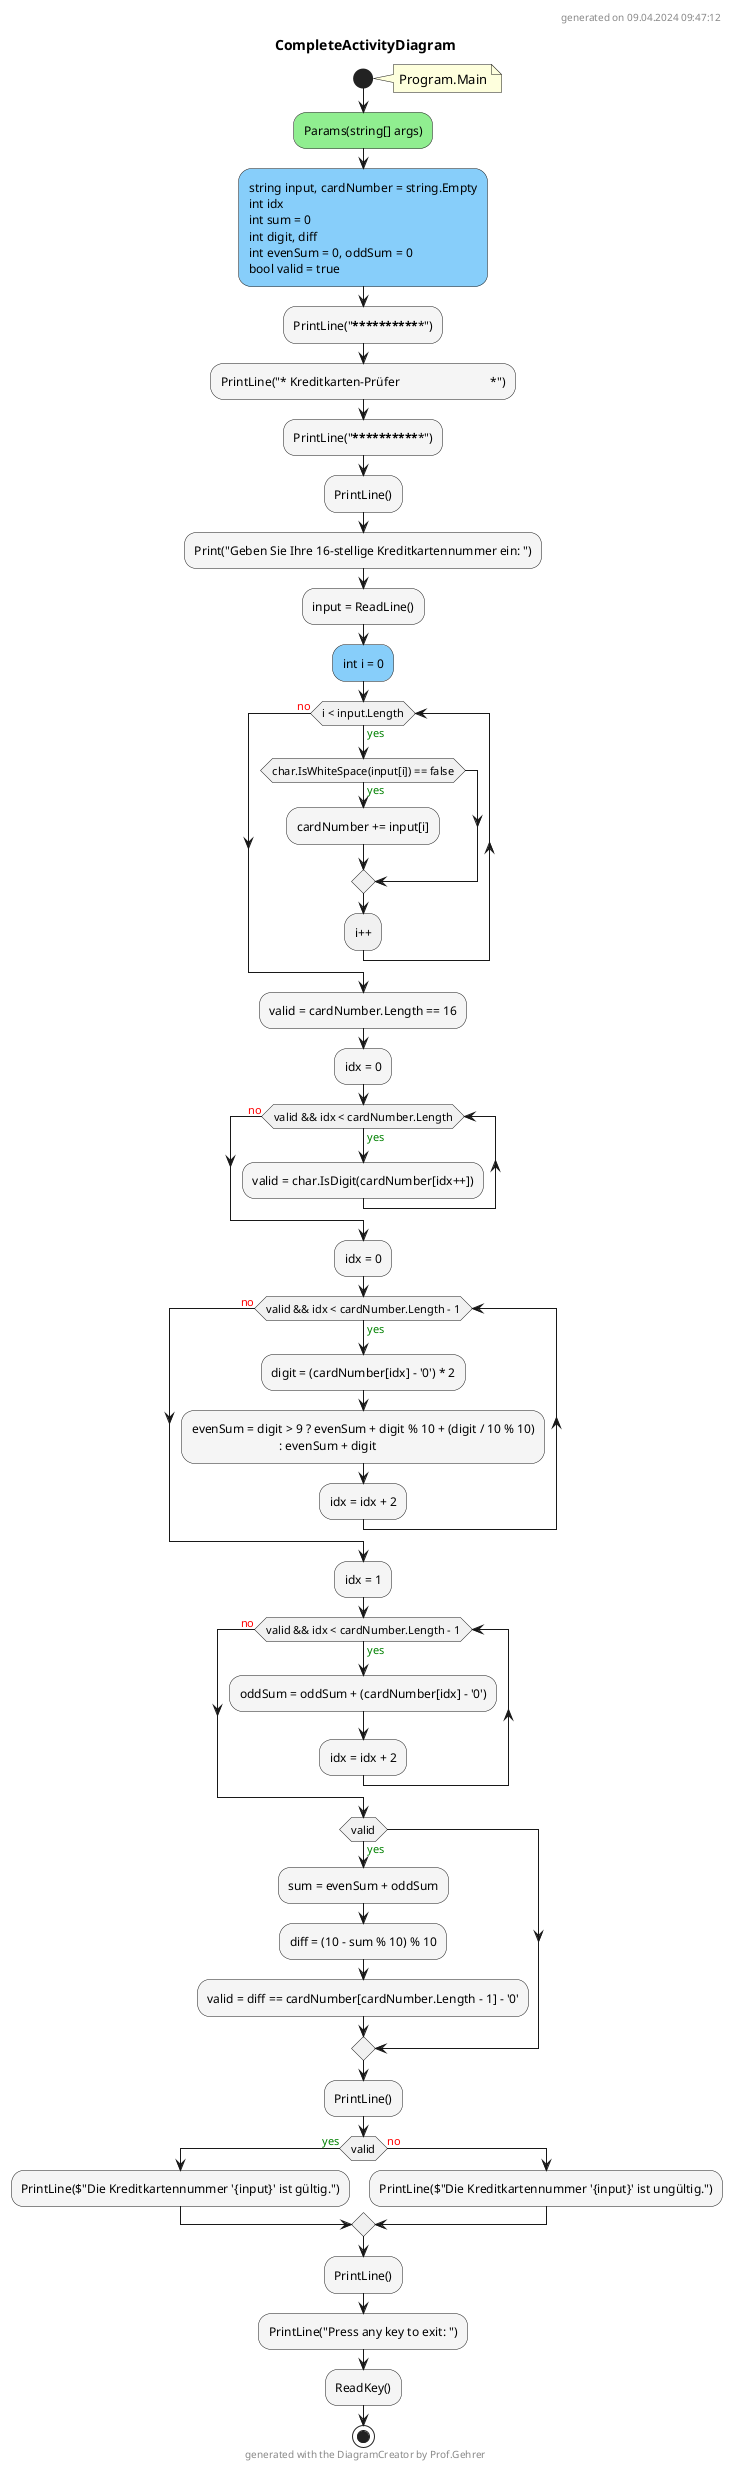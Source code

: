 @startuml CompleteActivityDiagram
header
generated on 09.04.2024 09:47:12
end header
title CompleteActivityDiagram
start
note right:  Program.Main
#LightGreen:Params(string[] args);
#LightSkyBlue:string input, cardNumber = string.Empty\nint idx\nint sum = 0\nint digit, diff\nint evenSum = 0, oddSum = 0\nbool valid = true;
#WhiteSmoke:PrintLine("***************************************************");
#WhiteSmoke:PrintLine("* Kreditkarten-Prüfer                             *");
#WhiteSmoke:PrintLine("***************************************************");
#WhiteSmoke:PrintLine();
#WhiteSmoke:Print("Geben Sie Ihre 16-stellige Kreditkartennummer ein: ");
#WhiteSmoke:input = ReadLine();
#LightSkyBlue:int i = 0;
while (i < input.Length) is (<color:green>yes)
        if (char.IsWhiteSpace(input[i]) == false) then (<color:green>yes)
                #WhiteSmoke:cardNumber += input[i];
        endif
:i++;
endwhile (<color:red>no)
#WhiteSmoke:valid = cardNumber.Length == 16;
#WhiteSmoke:idx = 0;
while (valid && idx < cardNumber.Length) is (<color:green>yes)
        #WhiteSmoke:valid = char.IsDigit(cardNumber[idx++]);
endwhile (<color:red>no)
#WhiteSmoke:idx = 0;
while (valid && idx < cardNumber.Length - 1) is (<color:green>yes)
        #WhiteSmoke:digit = (cardNumber[idx] - '0') * 2;
        #WhiteSmoke:evenSum = digit > 9 ? evenSum + digit % 10 + (digit / 10 % 10)
                                    : evenSum + digit;
        #WhiteSmoke:idx = idx + 2;
endwhile (<color:red>no)
#WhiteSmoke:idx = 1;
while (valid && idx < cardNumber.Length - 1) is (<color:green>yes)
        #WhiteSmoke:oddSum = oddSum + (cardNumber[idx] - '0');
        #WhiteSmoke:idx = idx + 2;
endwhile (<color:red>no)
if (valid) then (<color:green>yes)
        #WhiteSmoke:sum = evenSum + oddSum;
        #WhiteSmoke:diff = (10 - sum % 10) % 10;
        #WhiteSmoke:valid = diff == cardNumber[cardNumber.Length - 1] - '0';
endif
#WhiteSmoke:PrintLine();
if (valid) then (<color:green>yes)
        #WhiteSmoke:PrintLine($"Die Kreditkartennummer '{input}' ist gültig.");
    else (<color:red>no)
            #WhiteSmoke:PrintLine($"Die Kreditkartennummer '{input}' ist ungültig.");
endif
#WhiteSmoke:PrintLine();
#WhiteSmoke:PrintLine("Press any key to exit: ");
#WhiteSmoke:ReadKey();
stop
footer
generated with the DiagramCreator by Prof.Gehrer
end footer
@enduml
